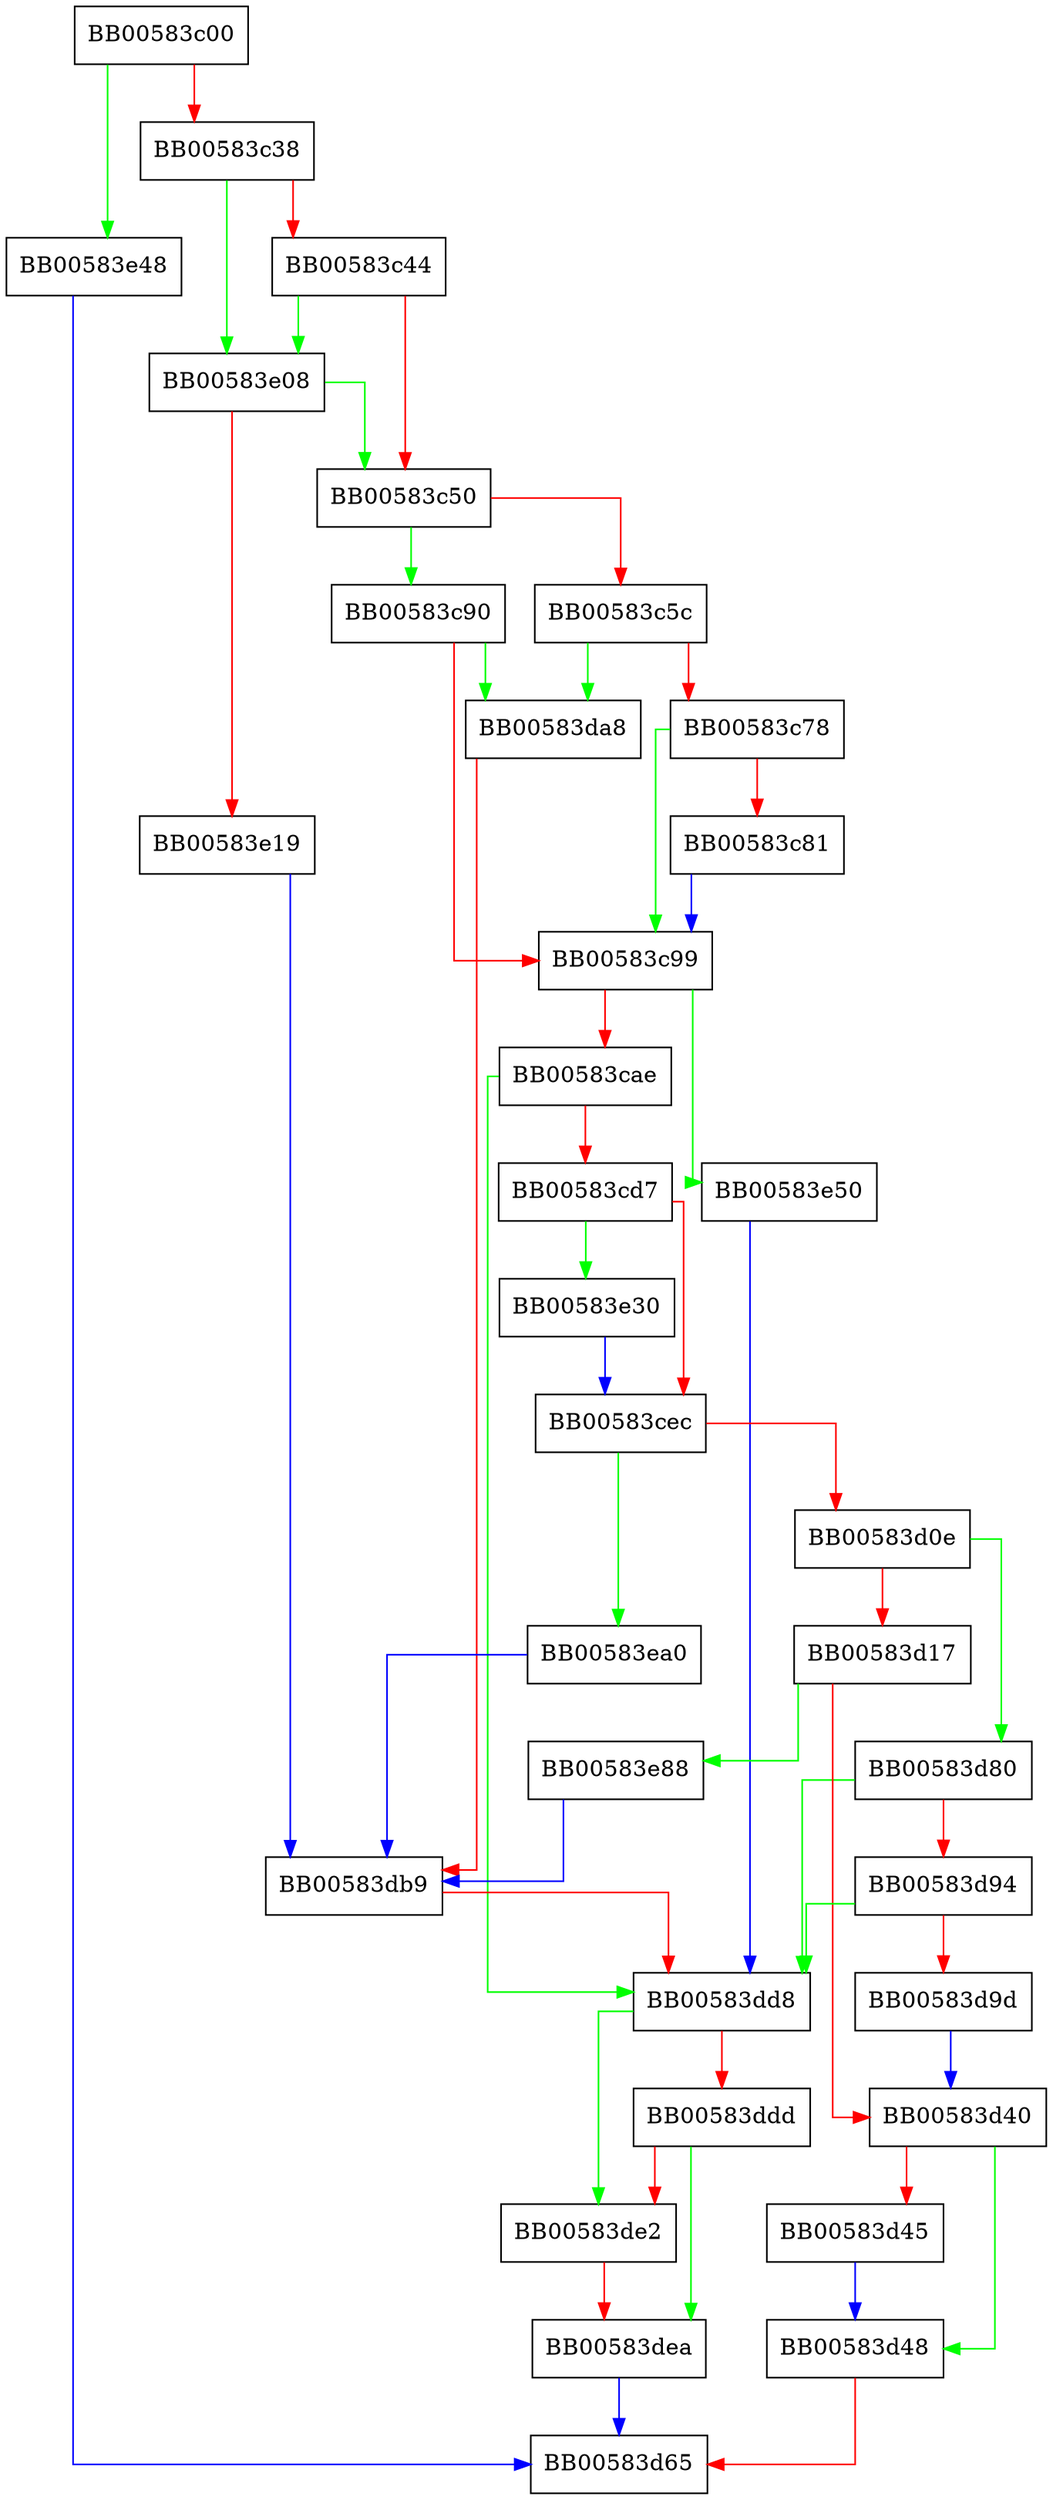digraph d2i_ECPrivateKey {
  node [shape="box"];
  graph [splines=ortho];
  BB00583c00 -> BB00583e48 [color="green"];
  BB00583c00 -> BB00583c38 [color="red"];
  BB00583c38 -> BB00583e08 [color="green"];
  BB00583c38 -> BB00583c44 [color="red"];
  BB00583c44 -> BB00583e08 [color="green"];
  BB00583c44 -> BB00583c50 [color="red"];
  BB00583c50 -> BB00583c90 [color="green"];
  BB00583c50 -> BB00583c5c [color="red"];
  BB00583c5c -> BB00583da8 [color="green"];
  BB00583c5c -> BB00583c78 [color="red"];
  BB00583c78 -> BB00583c99 [color="green"];
  BB00583c78 -> BB00583c81 [color="red"];
  BB00583c81 -> BB00583c99 [color="blue"];
  BB00583c90 -> BB00583da8 [color="green"];
  BB00583c90 -> BB00583c99 [color="red"];
  BB00583c99 -> BB00583e50 [color="green"];
  BB00583c99 -> BB00583cae [color="red"];
  BB00583cae -> BB00583dd8 [color="green"];
  BB00583cae -> BB00583cd7 [color="red"];
  BB00583cd7 -> BB00583e30 [color="green"];
  BB00583cd7 -> BB00583cec [color="red"];
  BB00583cec -> BB00583ea0 [color="green"];
  BB00583cec -> BB00583d0e [color="red"];
  BB00583d0e -> BB00583d80 [color="green"];
  BB00583d0e -> BB00583d17 [color="red"];
  BB00583d17 -> BB00583e88 [color="green"];
  BB00583d17 -> BB00583d40 [color="red"];
  BB00583d40 -> BB00583d48 [color="green"];
  BB00583d40 -> BB00583d45 [color="red"];
  BB00583d45 -> BB00583d48 [color="blue"];
  BB00583d48 -> BB00583d65 [color="red"];
  BB00583d80 -> BB00583dd8 [color="green"];
  BB00583d80 -> BB00583d94 [color="red"];
  BB00583d94 -> BB00583dd8 [color="green"];
  BB00583d94 -> BB00583d9d [color="red"];
  BB00583d9d -> BB00583d40 [color="blue"];
  BB00583da8 -> BB00583db9 [color="red"];
  BB00583db9 -> BB00583dd8 [color="red"];
  BB00583dd8 -> BB00583de2 [color="green"];
  BB00583dd8 -> BB00583ddd [color="red"];
  BB00583ddd -> BB00583dea [color="green"];
  BB00583ddd -> BB00583de2 [color="red"];
  BB00583de2 -> BB00583dea [color="red"];
  BB00583dea -> BB00583d65 [color="blue"];
  BB00583e08 -> BB00583c50 [color="green"];
  BB00583e08 -> BB00583e19 [color="red"];
  BB00583e19 -> BB00583db9 [color="blue"];
  BB00583e30 -> BB00583cec [color="blue"];
  BB00583e48 -> BB00583d65 [color="blue"];
  BB00583e50 -> BB00583dd8 [color="blue"];
  BB00583e88 -> BB00583db9 [color="blue"];
  BB00583ea0 -> BB00583db9 [color="blue"];
}